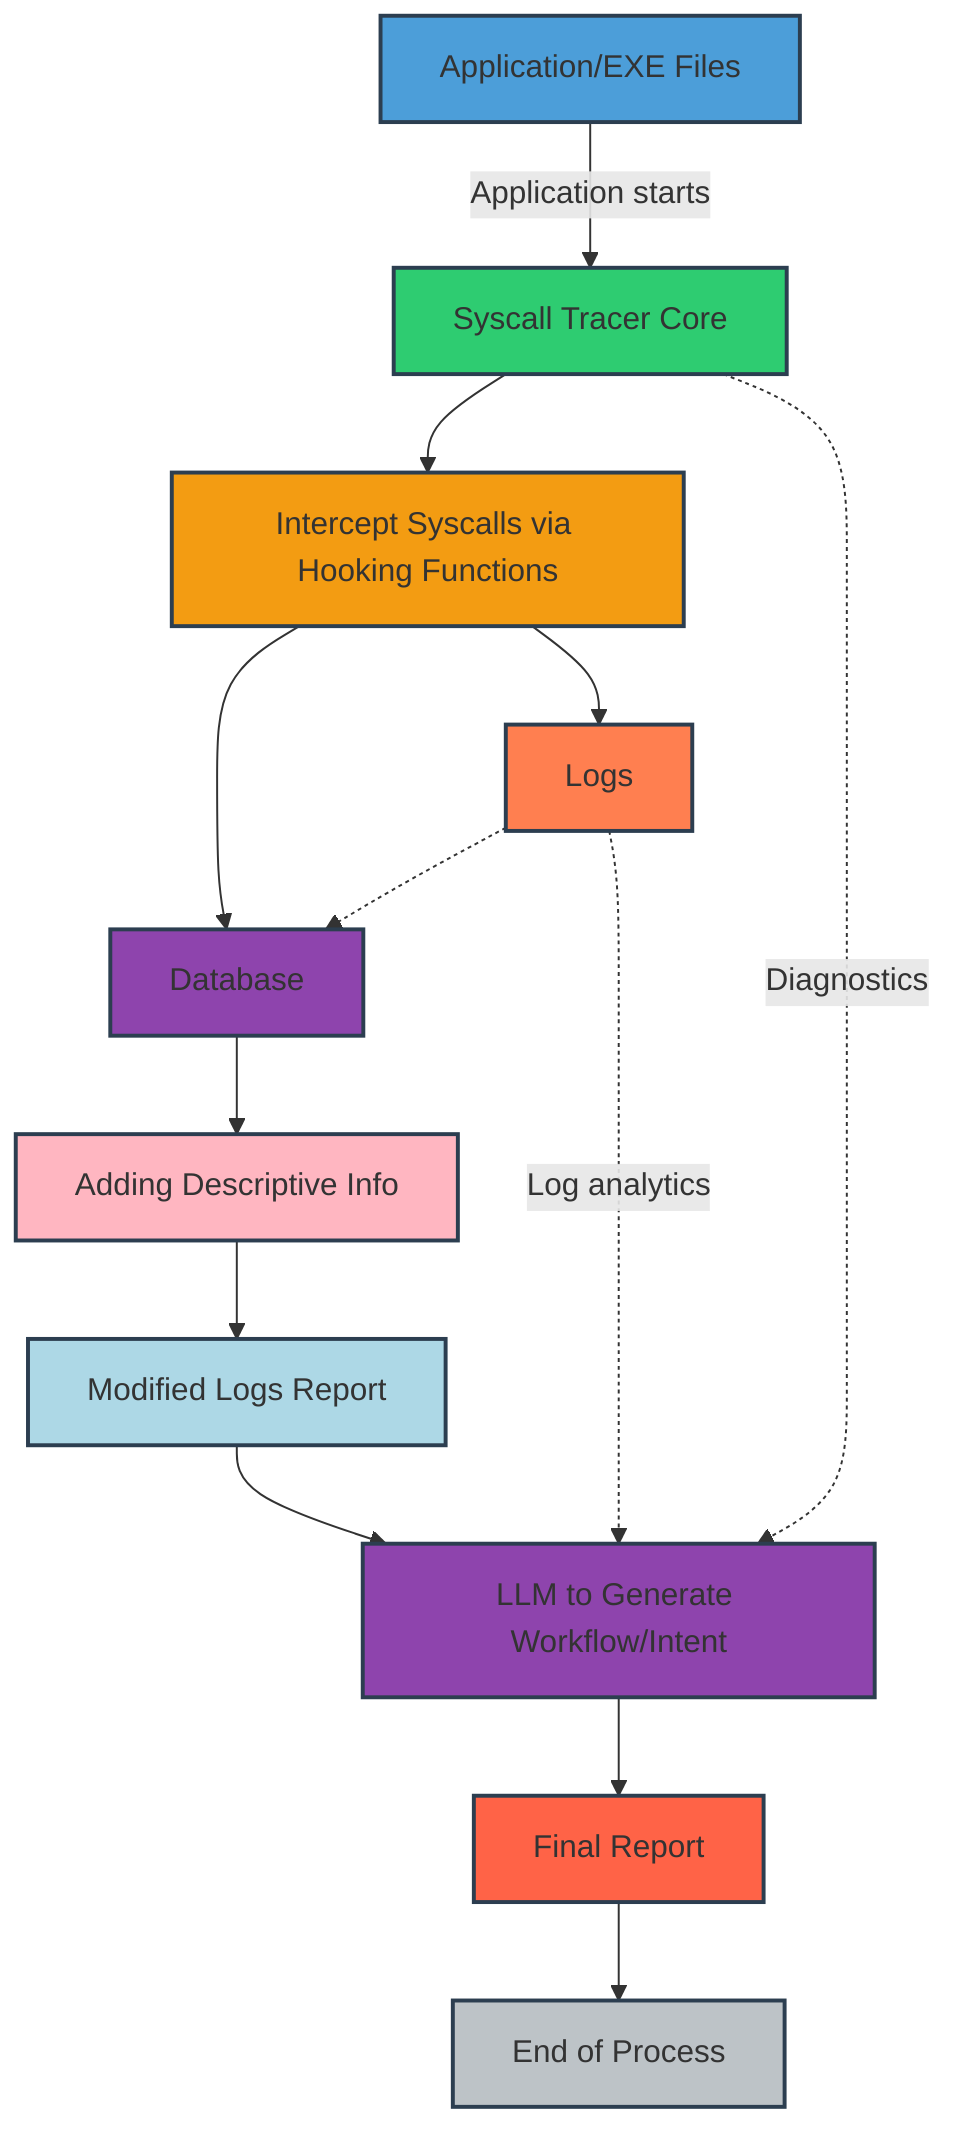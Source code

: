 ---
config:
  layout: fixed
---
flowchart TD
    A["Application/EXE Files"] -- Application starts --> B["Syscall Tracer Core"]
    B --> C["Intercept Syscalls via Hooking Functions"]
    C --> D["Logs"] & E["Database"]
    D -.-> E
    E --> F["Adding Descriptive Info"]
    F --> G["Modified Logs Report"]
    G --> H["LLM to Generate Workflow/Intent"]
    H --> I["Final Report"]
    I --> J["End of Process"]
    D -. Log analytics .-> H
    B -. Diagnostics .-> H
     A:::blue
     B:::green
     C:::orange
     D:::coral
     E:::purple
     F:::pink
     G:::lightblue
     H:::purple
     I:::tomato
     J:::grey
    classDef blue fill:#4C9ED9,stroke:#2C3E50,stroke-width:2px
    classDef green fill:#2ECC71,stroke:#2C3E50,stroke-width:2px
    classDef orange fill:#F39C12,stroke:#2C3E50,stroke-width:2px
    classDef coral fill:#FF7F50,stroke:#2C3E50,stroke-width:2px
    classDef purple fill:#8E44AD,stroke:#2C3E50,stroke-width:2px
    classDef pink fill:#FFB6C1,stroke:#2C3E50,stroke-width:2px
    classDef lightblue fill:#ADD8E6,stroke:#2C3E50,stroke-width:2px
    classDef tomato fill:#FF6347,stroke:#2C3E50,stroke-width:2px
    classDef grey fill:#BDC3C7,stroke:#2C3E50,stroke-width:2px